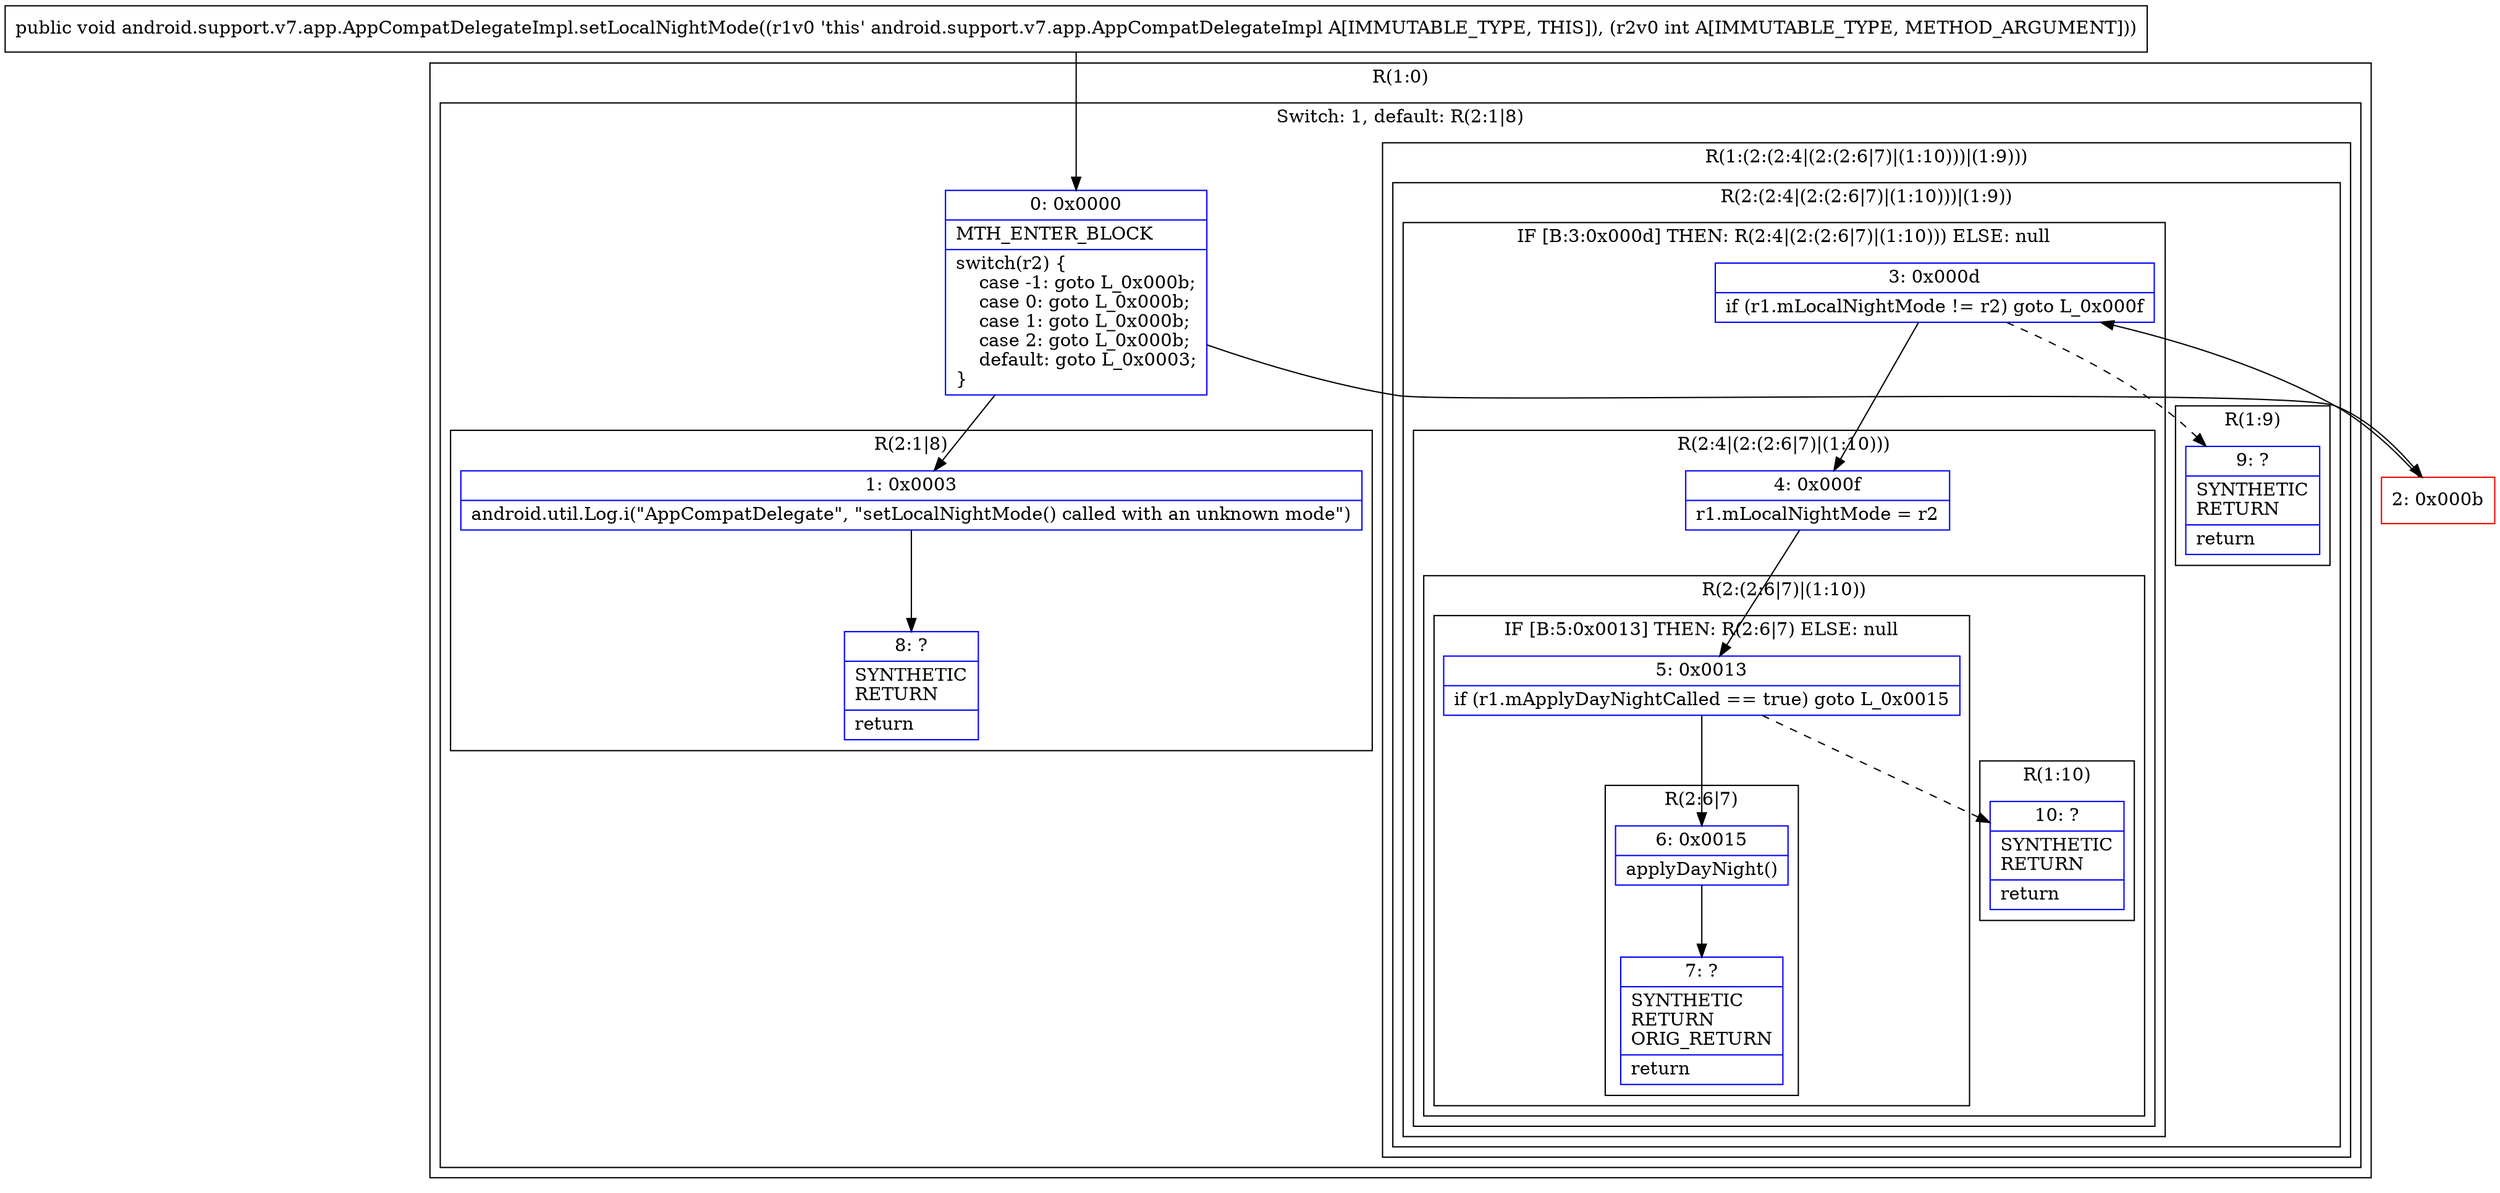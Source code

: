 digraph "CFG forandroid.support.v7.app.AppCompatDelegateImpl.setLocalNightMode(I)V" {
subgraph cluster_Region_1728210514 {
label = "R(1:0)";
node [shape=record,color=blue];
subgraph cluster_SwitchRegion_1166568260 {
label = "Switch: 1, default: R(2:1|8)";
node [shape=record,color=blue];
Node_0 [shape=record,label="{0\:\ 0x0000|MTH_ENTER_BLOCK\l|switch(r2) \{\l    case \-1: goto L_0x000b;\l    case 0: goto L_0x000b;\l    case 1: goto L_0x000b;\l    case 2: goto L_0x000b;\l    default: goto L_0x0003;\l\}\l}"];
subgraph cluster_Region_1049705467 {
label = "R(1:(2:(2:4|(2:(2:6|7)|(1:10)))|(1:9)))";
node [shape=record,color=blue];
subgraph cluster_Region_1301709900 {
label = "R(2:(2:4|(2:(2:6|7)|(1:10)))|(1:9))";
node [shape=record,color=blue];
subgraph cluster_IfRegion_970083162 {
label = "IF [B:3:0x000d] THEN: R(2:4|(2:(2:6|7)|(1:10))) ELSE: null";
node [shape=record,color=blue];
Node_3 [shape=record,label="{3\:\ 0x000d|if (r1.mLocalNightMode != r2) goto L_0x000f\l}"];
subgraph cluster_Region_1065801071 {
label = "R(2:4|(2:(2:6|7)|(1:10)))";
node [shape=record,color=blue];
Node_4 [shape=record,label="{4\:\ 0x000f|r1.mLocalNightMode = r2\l}"];
subgraph cluster_Region_142569351 {
label = "R(2:(2:6|7)|(1:10))";
node [shape=record,color=blue];
subgraph cluster_IfRegion_1899118112 {
label = "IF [B:5:0x0013] THEN: R(2:6|7) ELSE: null";
node [shape=record,color=blue];
Node_5 [shape=record,label="{5\:\ 0x0013|if (r1.mApplyDayNightCalled == true) goto L_0x0015\l}"];
subgraph cluster_Region_1511076807 {
label = "R(2:6|7)";
node [shape=record,color=blue];
Node_6 [shape=record,label="{6\:\ 0x0015|applyDayNight()\l}"];
Node_7 [shape=record,label="{7\:\ ?|SYNTHETIC\lRETURN\lORIG_RETURN\l|return\l}"];
}
}
subgraph cluster_Region_1404418119 {
label = "R(1:10)";
node [shape=record,color=blue];
Node_10 [shape=record,label="{10\:\ ?|SYNTHETIC\lRETURN\l|return\l}"];
}
}
}
}
subgraph cluster_Region_541456097 {
label = "R(1:9)";
node [shape=record,color=blue];
Node_9 [shape=record,label="{9\:\ ?|SYNTHETIC\lRETURN\l|return\l}"];
}
}
}
subgraph cluster_Region_1088819191 {
label = "R(2:1|8)";
node [shape=record,color=blue];
Node_1 [shape=record,label="{1\:\ 0x0003|android.util.Log.i(\"AppCompatDelegate\", \"setLocalNightMode() called with an unknown mode\")\l}"];
Node_8 [shape=record,label="{8\:\ ?|SYNTHETIC\lRETURN\l|return\l}"];
}
}
}
Node_2 [shape=record,color=red,label="{2\:\ 0x000b}"];
MethodNode[shape=record,label="{public void android.support.v7.app.AppCompatDelegateImpl.setLocalNightMode((r1v0 'this' android.support.v7.app.AppCompatDelegateImpl A[IMMUTABLE_TYPE, THIS]), (r2v0 int A[IMMUTABLE_TYPE, METHOD_ARGUMENT])) }"];
MethodNode -> Node_0;
Node_0 -> Node_1;
Node_0 -> Node_2;
Node_3 -> Node_4;
Node_3 -> Node_9[style=dashed];
Node_4 -> Node_5;
Node_5 -> Node_6;
Node_5 -> Node_10[style=dashed];
Node_6 -> Node_7;
Node_1 -> Node_8;
Node_2 -> Node_3;
}

